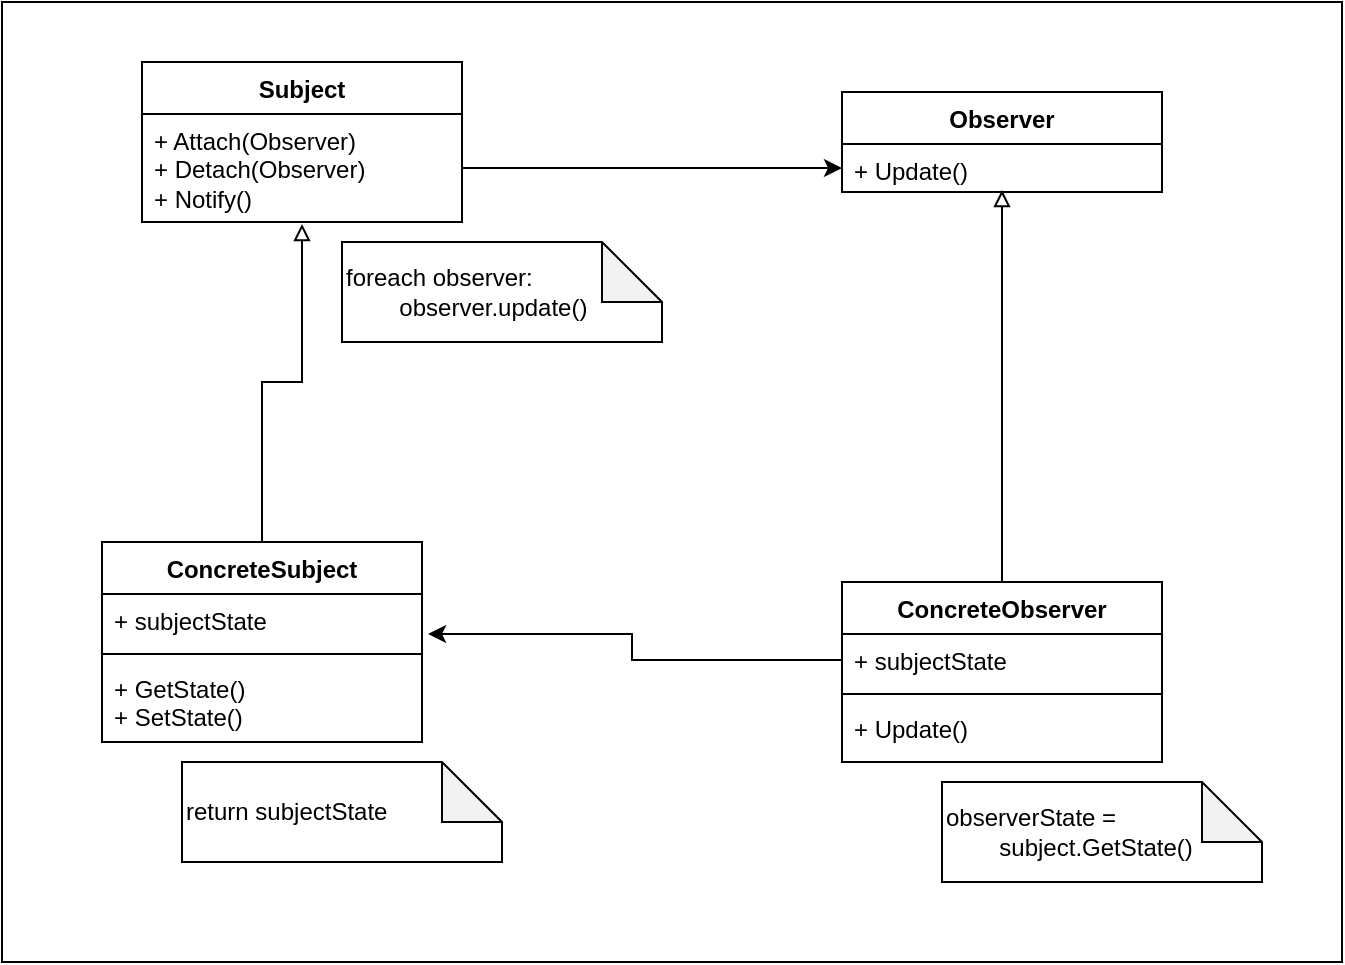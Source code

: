 <mxfile version="21.3.7" type="device">
  <diagram name="Page-1" id="WqdEY1ekvPiMsLtZbPPz">
    <mxGraphModel dx="1434" dy="714" grid="1" gridSize="10" guides="1" tooltips="1" connect="1" arrows="1" fold="1" page="1" pageScale="1" pageWidth="850" pageHeight="1100" math="0" shadow="0">
      <root>
        <mxCell id="0" />
        <mxCell id="1" parent="0" />
        <mxCell id="biqqrVohqAdEQUMCxgZw-33" value="" style="rounded=0;whiteSpace=wrap;html=1;" vertex="1" parent="1">
          <mxGeometry x="110" y="40" width="670" height="480" as="geometry" />
        </mxCell>
        <mxCell id="biqqrVohqAdEQUMCxgZw-1" value="Subject" style="swimlane;fontStyle=1;align=center;verticalAlign=top;childLayout=stackLayout;horizontal=1;startSize=26;horizontalStack=0;resizeParent=1;resizeParentMax=0;resizeLast=0;collapsible=1;marginBottom=0;whiteSpace=wrap;html=1;" vertex="1" parent="1">
          <mxGeometry x="180" y="70" width="160" height="80" as="geometry" />
        </mxCell>
        <mxCell id="biqqrVohqAdEQUMCxgZw-4" value="+ Attach(Observer)&lt;br&gt;+ Detach(Observer)&lt;br&gt;+ Notify()" style="text;strokeColor=none;fillColor=none;align=left;verticalAlign=top;spacingLeft=4;spacingRight=4;overflow=hidden;rotatable=0;points=[[0,0.5],[1,0.5]];portConstraint=eastwest;whiteSpace=wrap;html=1;" vertex="1" parent="biqqrVohqAdEQUMCxgZw-1">
          <mxGeometry y="26" width="160" height="54" as="geometry" />
        </mxCell>
        <mxCell id="biqqrVohqAdEQUMCxgZw-5" value="Observer" style="swimlane;fontStyle=1;align=center;verticalAlign=top;childLayout=stackLayout;horizontal=1;startSize=26;horizontalStack=0;resizeParent=1;resizeParentMax=0;resizeLast=0;collapsible=1;marginBottom=0;whiteSpace=wrap;html=1;" vertex="1" parent="1">
          <mxGeometry x="530" y="85" width="160" height="50" as="geometry" />
        </mxCell>
        <mxCell id="biqqrVohqAdEQUMCxgZw-6" value="+ Update()" style="text;strokeColor=none;fillColor=none;align=left;verticalAlign=top;spacingLeft=4;spacingRight=4;overflow=hidden;rotatable=0;points=[[0,0.5],[1,0.5]];portConstraint=eastwest;whiteSpace=wrap;html=1;" vertex="1" parent="biqqrVohqAdEQUMCxgZw-5">
          <mxGeometry y="26" width="160" height="24" as="geometry" />
        </mxCell>
        <mxCell id="biqqrVohqAdEQUMCxgZw-14" style="edgeStyle=orthogonalEdgeStyle;rounded=0;orthogonalLoop=1;jettySize=auto;html=1;entryX=0.5;entryY=1.019;entryDx=0;entryDy=0;entryPerimeter=0;endArrow=block;endFill=0;exitX=0.5;exitY=0;exitDx=0;exitDy=0;" edge="1" parent="1" source="biqqrVohqAdEQUMCxgZw-25" target="biqqrVohqAdEQUMCxgZw-4">
          <mxGeometry relative="1" as="geometry">
            <mxPoint x="260" y="290" as="sourcePoint" />
          </mxGeometry>
        </mxCell>
        <mxCell id="biqqrVohqAdEQUMCxgZw-16" style="edgeStyle=orthogonalEdgeStyle;rounded=0;orthogonalLoop=1;jettySize=auto;html=1;entryX=0.5;entryY=0.958;entryDx=0;entryDy=0;entryPerimeter=0;endArrow=block;endFill=0;exitX=0.5;exitY=0;exitDx=0;exitDy=0;" edge="1" parent="1" source="biqqrVohqAdEQUMCxgZw-29" target="biqqrVohqAdEQUMCxgZw-6">
          <mxGeometry relative="1" as="geometry">
            <mxPoint x="610" y="300" as="sourcePoint" />
          </mxGeometry>
        </mxCell>
        <mxCell id="biqqrVohqAdEQUMCxgZw-11" style="edgeStyle=orthogonalEdgeStyle;rounded=0;orthogonalLoop=1;jettySize=auto;html=1;entryX=1.019;entryY=0.769;entryDx=0;entryDy=0;exitX=0;exitY=0.5;exitDx=0;exitDy=0;entryPerimeter=0;" edge="1" parent="1" source="biqqrVohqAdEQUMCxgZw-30" target="biqqrVohqAdEQUMCxgZw-26">
          <mxGeometry relative="1" as="geometry">
            <mxPoint x="530" y="338" as="sourcePoint" />
            <mxPoint x="340" y="333" as="targetPoint" />
          </mxGeometry>
        </mxCell>
        <mxCell id="biqqrVohqAdEQUMCxgZw-13" style="edgeStyle=orthogonalEdgeStyle;rounded=0;orthogonalLoop=1;jettySize=auto;html=1;entryX=0;entryY=0.5;entryDx=0;entryDy=0;" edge="1" parent="1" source="biqqrVohqAdEQUMCxgZw-4" target="biqqrVohqAdEQUMCxgZw-6">
          <mxGeometry relative="1" as="geometry" />
        </mxCell>
        <mxCell id="biqqrVohqAdEQUMCxgZw-17" value="foreach observer:&lt;br&gt;&lt;span style=&quot;white-space: pre;&quot;&gt;&#x9;&lt;/span&gt;observer.update()" style="shape=note;whiteSpace=wrap;html=1;backgroundOutline=1;darkOpacity=0.05;align=left;" vertex="1" parent="1">
          <mxGeometry x="280" y="160" width="160" height="50" as="geometry" />
        </mxCell>
        <mxCell id="biqqrVohqAdEQUMCxgZw-22" value="observerState =&lt;br&gt;&lt;span style=&quot;white-space: pre;&quot;&gt;&#x9;&lt;/span&gt;subject.GetState()" style="shape=note;whiteSpace=wrap;html=1;backgroundOutline=1;darkOpacity=0.05;align=left;" vertex="1" parent="1">
          <mxGeometry x="580" y="430" width="160" height="50" as="geometry" />
        </mxCell>
        <mxCell id="biqqrVohqAdEQUMCxgZw-23" value="return subjectState" style="shape=note;whiteSpace=wrap;html=1;backgroundOutline=1;darkOpacity=0.05;align=left;" vertex="1" parent="1">
          <mxGeometry x="200" y="420" width="160" height="50" as="geometry" />
        </mxCell>
        <mxCell id="biqqrVohqAdEQUMCxgZw-25" value="ConcreteSubject" style="swimlane;fontStyle=1;align=center;verticalAlign=top;childLayout=stackLayout;horizontal=1;startSize=26;horizontalStack=0;resizeParent=1;resizeParentMax=0;resizeLast=0;collapsible=1;marginBottom=0;whiteSpace=wrap;html=1;" vertex="1" parent="1">
          <mxGeometry x="160" y="310" width="160" height="100" as="geometry" />
        </mxCell>
        <mxCell id="biqqrVohqAdEQUMCxgZw-26" value="+ subjectState" style="text;strokeColor=none;fillColor=none;align=left;verticalAlign=top;spacingLeft=4;spacingRight=4;overflow=hidden;rotatable=0;points=[[0,0.5],[1,0.5]];portConstraint=eastwest;whiteSpace=wrap;html=1;" vertex="1" parent="biqqrVohqAdEQUMCxgZw-25">
          <mxGeometry y="26" width="160" height="26" as="geometry" />
        </mxCell>
        <mxCell id="biqqrVohqAdEQUMCxgZw-27" value="" style="line;strokeWidth=1;fillColor=none;align=left;verticalAlign=middle;spacingTop=-1;spacingLeft=3;spacingRight=3;rotatable=0;labelPosition=right;points=[];portConstraint=eastwest;strokeColor=inherit;" vertex="1" parent="biqqrVohqAdEQUMCxgZw-25">
          <mxGeometry y="52" width="160" height="8" as="geometry" />
        </mxCell>
        <mxCell id="biqqrVohqAdEQUMCxgZw-28" value="+ GetState()&lt;br&gt;+ SetState()" style="text;strokeColor=none;fillColor=none;align=left;verticalAlign=top;spacingLeft=4;spacingRight=4;overflow=hidden;rotatable=0;points=[[0,0.5],[1,0.5]];portConstraint=eastwest;whiteSpace=wrap;html=1;" vertex="1" parent="biqqrVohqAdEQUMCxgZw-25">
          <mxGeometry y="60" width="160" height="40" as="geometry" />
        </mxCell>
        <mxCell id="biqqrVohqAdEQUMCxgZw-29" value="ConcreteObserver" style="swimlane;fontStyle=1;align=center;verticalAlign=top;childLayout=stackLayout;horizontal=1;startSize=26;horizontalStack=0;resizeParent=1;resizeParentMax=0;resizeLast=0;collapsible=1;marginBottom=0;whiteSpace=wrap;html=1;" vertex="1" parent="1">
          <mxGeometry x="530" y="330" width="160" height="90" as="geometry" />
        </mxCell>
        <mxCell id="biqqrVohqAdEQUMCxgZw-30" value="+ subjectState" style="text;strokeColor=none;fillColor=none;align=left;verticalAlign=top;spacingLeft=4;spacingRight=4;overflow=hidden;rotatable=0;points=[[0,0.5],[1,0.5]];portConstraint=eastwest;whiteSpace=wrap;html=1;" vertex="1" parent="biqqrVohqAdEQUMCxgZw-29">
          <mxGeometry y="26" width="160" height="26" as="geometry" />
        </mxCell>
        <mxCell id="biqqrVohqAdEQUMCxgZw-31" value="" style="line;strokeWidth=1;fillColor=none;align=left;verticalAlign=middle;spacingTop=-1;spacingLeft=3;spacingRight=3;rotatable=0;labelPosition=right;points=[];portConstraint=eastwest;strokeColor=inherit;" vertex="1" parent="biqqrVohqAdEQUMCxgZw-29">
          <mxGeometry y="52" width="160" height="8" as="geometry" />
        </mxCell>
        <mxCell id="biqqrVohqAdEQUMCxgZw-32" value="+ Update()" style="text;strokeColor=none;fillColor=none;align=left;verticalAlign=top;spacingLeft=4;spacingRight=4;overflow=hidden;rotatable=0;points=[[0,0.5],[1,0.5]];portConstraint=eastwest;whiteSpace=wrap;html=1;" vertex="1" parent="biqqrVohqAdEQUMCxgZw-29">
          <mxGeometry y="60" width="160" height="30" as="geometry" />
        </mxCell>
      </root>
    </mxGraphModel>
  </diagram>
</mxfile>
